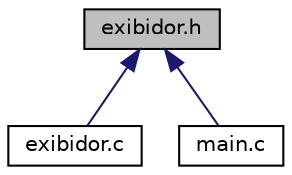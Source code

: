 digraph "exibidor.h"
{
 // INTERACTIVE_SVG=YES
  edge [fontname="Helvetica",fontsize="10",labelfontname="Helvetica",labelfontsize="10"];
  node [fontname="Helvetica",fontsize="10",shape=record];
  Node6 [label="exibidor.h",height=0.2,width=0.4,color="black", fillcolor="grey75", style="filled", fontcolor="black"];
  Node6 -> Node7 [dir="back",color="midnightblue",fontsize="10",style="solid",fontname="Helvetica"];
  Node7 [label="exibidor.c",height=0.2,width=0.4,color="black", fillcolor="white", style="filled",URL="$exibidor_8c.html",tooltip="Arquivo que exibe na tela uma estrutura ClassFile imprimindo todos os dados armazenados. "];
  Node6 -> Node8 [dir="back",color="midnightblue",fontsize="10",style="solid",fontname="Helvetica"];
  Node8 [label="main.c",height=0.2,width=0.4,color="black", fillcolor="white", style="filled",URL="$main_8c.html",tooltip="Arquivo principal que inicia a execucacao da JVM. "];
}

